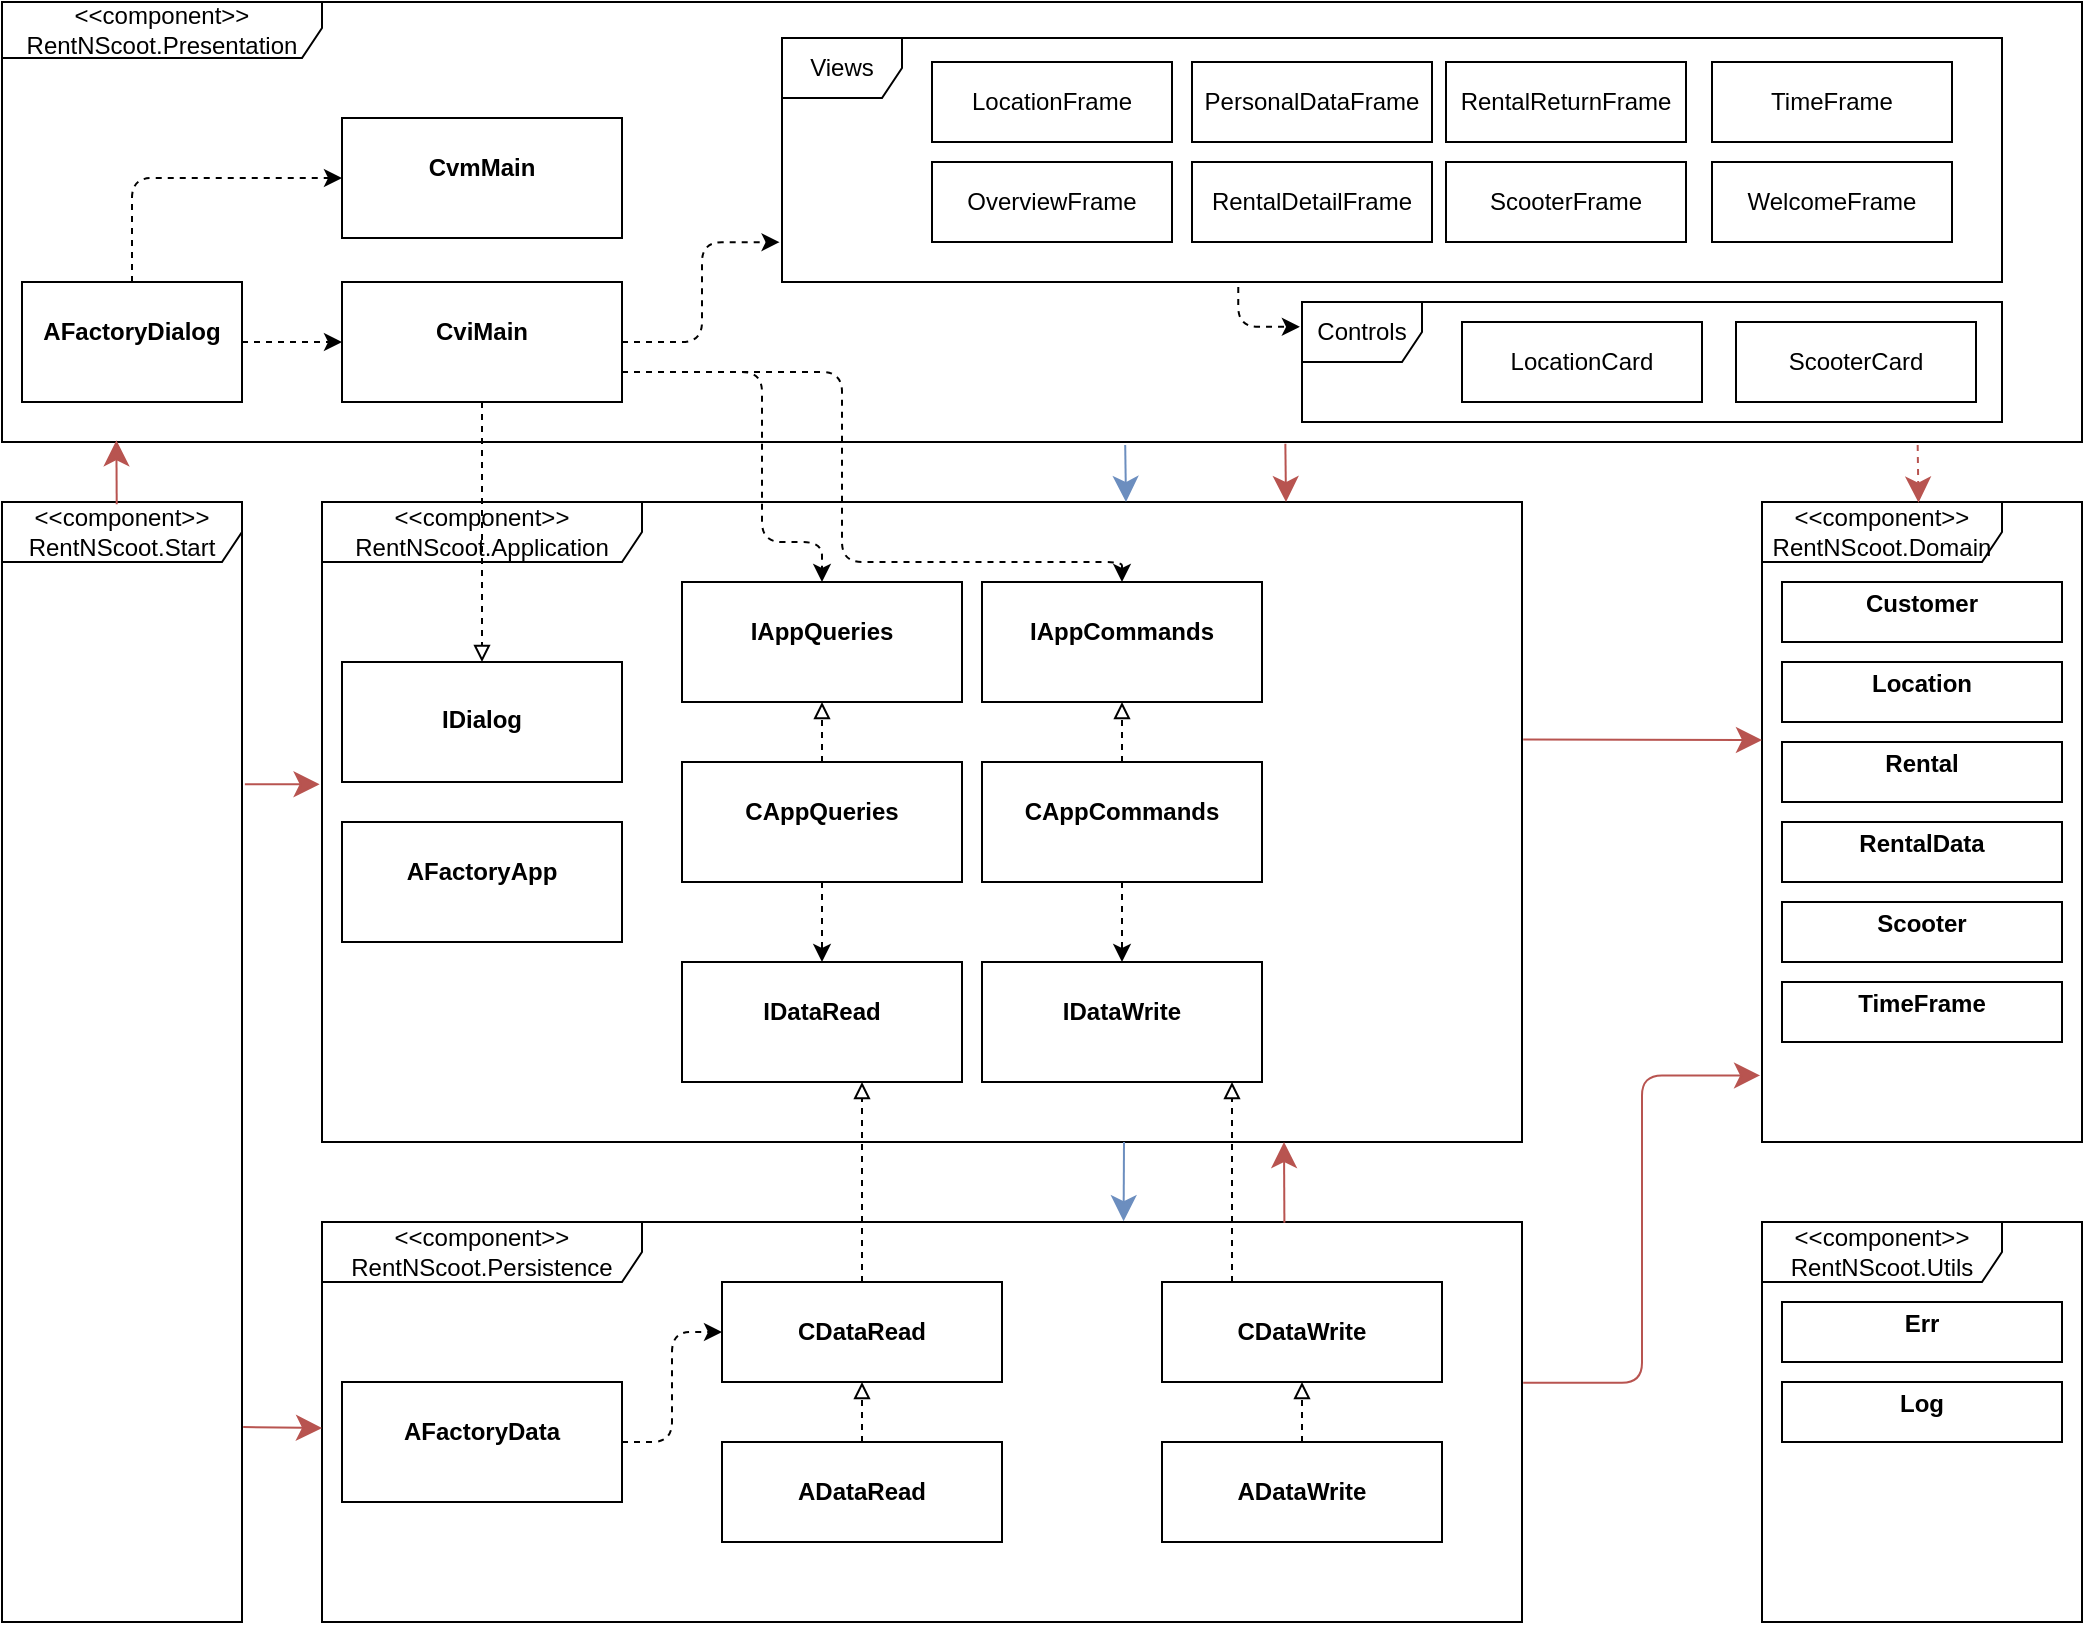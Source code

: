 <mxfile version="16.5.3" type="device"><diagram id="0M3GLfcQ9nDd38CiwLQ_" name="Page-1"><mxGraphModel dx="2377" dy="784" grid="1" gridSize="10" guides="1" tooltips="1" connect="1" arrows="1" fold="1" page="1" pageScale="1" pageWidth="827" pageHeight="1169" math="0" shadow="0"><root><mxCell id="0"/><mxCell id="1" parent="0"/><mxCell id="ZTmEwHEsXduWvkKVWi8_-12" value="&amp;lt;&amp;lt;component&amp;gt;&amp;gt;&lt;br&gt;RentNScoot.Presentation" style="shape=umlFrame;whiteSpace=wrap;html=1;width=160;height=28;" parent="1" vertex="1"><mxGeometry x="-40" y="30" width="1040" height="220" as="geometry"/></mxCell><mxCell id="ZTmEwHEsXduWvkKVWi8_-17" value="&amp;lt;&amp;lt;component&amp;gt;&amp;gt;&lt;br&gt;RentNScoot.Application" style="shape=umlFrame;whiteSpace=wrap;html=1;width=160;height=30;" parent="1" vertex="1"><mxGeometry x="120" y="280" width="600" height="320" as="geometry"/></mxCell><mxCell id="ZTmEwHEsXduWvkKVWi8_-18" value="&amp;lt;&amp;lt;component&amp;gt;&amp;gt;&lt;br&gt;RentNScoot.Domain" style="shape=umlFrame;whiteSpace=wrap;html=1;width=120;height=30;" parent="1" vertex="1"><mxGeometry x="840" y="280" width="160" height="320" as="geometry"/></mxCell><mxCell id="ZTmEwHEsXduWvkKVWi8_-19" value="&amp;lt;&amp;lt;component&amp;gt;&amp;gt;&lt;br&gt;RentNScoot.Persistence" style="shape=umlFrame;whiteSpace=wrap;html=1;width=160;height=30;" parent="1" vertex="1"><mxGeometry x="120" y="640" width="600" height="200" as="geometry"/></mxCell><mxCell id="ZTmEwHEsXduWvkKVWi8_-20" value="&amp;lt;&amp;lt;component&amp;gt;&amp;gt;&lt;br&gt;RentNScoot.Start" style="shape=umlFrame;whiteSpace=wrap;html=1;width=120;height=30;" parent="1" vertex="1"><mxGeometry x="-40" y="280" width="120" height="560" as="geometry"/></mxCell><mxCell id="ZTmEwHEsXduWvkKVWi8_-29" value="&lt;p style=&quot;margin: 0px ; margin-top: 4px ; text-align: center&quot;&gt;&lt;br&gt;&lt;b&gt;CvmMain&lt;/b&gt;&lt;/p&gt;" style="verticalAlign=top;align=left;overflow=fill;fontSize=12;fontFamily=Helvetica;html=1;" parent="1" vertex="1"><mxGeometry x="130" y="88" width="140" height="60" as="geometry"/></mxCell><mxCell id="ZTmEwHEsXduWvkKVWi8_-30" value="&lt;p style=&quot;margin: 0px ; margin-top: 4px ; text-align: center&quot;&gt;&lt;br&gt;&lt;b&gt;CviMain&lt;/b&gt;&lt;/p&gt;" style="verticalAlign=top;align=left;overflow=fill;fontSize=12;fontFamily=Helvetica;html=1;" parent="1" vertex="1"><mxGeometry x="130" y="170" width="140" height="60" as="geometry"/></mxCell><mxCell id="ZTmEwHEsXduWvkKVWi8_-31" value="&lt;p style=&quot;margin: 0px ; margin-top: 4px ; text-align: center&quot;&gt;&lt;br&gt;&lt;b&gt;AFactoryDialog&lt;/b&gt;&lt;/p&gt;" style="verticalAlign=top;align=left;overflow=fill;fontSize=12;fontFamily=Helvetica;html=1;" parent="1" vertex="1"><mxGeometry x="-30" y="170" width="110" height="60" as="geometry"/></mxCell><mxCell id="ZTmEwHEsXduWvkKVWi8_-32" value="&lt;p style=&quot;margin: 0px ; margin-top: 4px ; text-align: center&quot;&gt;&lt;b&gt;&lt;br&gt;&lt;/b&gt;&lt;/p&gt;&lt;p style=&quot;margin: 0px ; margin-top: 4px ; text-align: center&quot;&gt;&lt;b&gt;IDialog&lt;/b&gt;&lt;/p&gt;" style="verticalAlign=top;align=left;overflow=fill;fontSize=12;fontFamily=Helvetica;html=1;" parent="1" vertex="1"><mxGeometry x="130" y="360" width="140" height="60" as="geometry"/></mxCell><mxCell id="ZTmEwHEsXduWvkKVWi8_-33" value="&lt;p style=&quot;margin: 0px ; margin-top: 4px ; text-align: center&quot;&gt;&lt;br&gt;&lt;b&gt;AFactoryApp&lt;/b&gt;&lt;/p&gt;" style="verticalAlign=top;align=left;overflow=fill;fontSize=12;fontFamily=Helvetica;html=1;" parent="1" vertex="1"><mxGeometry x="130" y="440" width="140" height="60" as="geometry"/></mxCell><mxCell id="ZTmEwHEsXduWvkKVWi8_-34" value="&lt;p style=&quot;margin: 0px ; margin-top: 4px ; text-align: center&quot;&gt;&lt;br&gt;&lt;b&gt;IAppQueries&lt;/b&gt;&lt;/p&gt;" style="verticalAlign=top;align=left;overflow=fill;fontSize=12;fontFamily=Helvetica;html=1;" parent="1" vertex="1"><mxGeometry x="300" y="320" width="140" height="60" as="geometry"/></mxCell><mxCell id="ZTmEwHEsXduWvkKVWi8_-35" value="&lt;p style=&quot;margin: 0px ; margin-top: 4px ; text-align: center&quot;&gt;&lt;br&gt;&lt;b&gt;CAppQueries&lt;/b&gt;&lt;/p&gt;" style="verticalAlign=top;align=left;overflow=fill;fontSize=12;fontFamily=Helvetica;html=1;" parent="1" vertex="1"><mxGeometry x="300" y="410" width="140" height="60" as="geometry"/></mxCell><mxCell id="ZTmEwHEsXduWvkKVWi8_-36" value="&lt;p style=&quot;margin: 0px ; margin-top: 4px ; text-align: center&quot;&gt;&lt;br&gt;&lt;b&gt;IDataRead&lt;/b&gt;&lt;/p&gt;" style="verticalAlign=top;align=left;overflow=fill;fontSize=12;fontFamily=Helvetica;html=1;" parent="1" vertex="1"><mxGeometry x="300" y="510" width="140" height="60" as="geometry"/></mxCell><mxCell id="ZTmEwHEsXduWvkKVWi8_-37" value="&lt;p style=&quot;margin: 0px ; margin-top: 4px ; text-align: center&quot;&gt;&lt;br&gt;&lt;b&gt;IAppCommands&lt;/b&gt;&lt;/p&gt;" style="verticalAlign=top;align=left;overflow=fill;fontSize=12;fontFamily=Helvetica;html=1;" parent="1" vertex="1"><mxGeometry x="450" y="320" width="140" height="60" as="geometry"/></mxCell><mxCell id="ZTmEwHEsXduWvkKVWi8_-38" value="&lt;p style=&quot;margin: 0px ; margin-top: 4px ; text-align: center&quot;&gt;&lt;br&gt;&lt;b&gt;CAppCommands&lt;/b&gt;&lt;/p&gt;" style="verticalAlign=top;align=left;overflow=fill;fontSize=12;fontFamily=Helvetica;html=1;" parent="1" vertex="1"><mxGeometry x="450" y="410" width="140" height="60" as="geometry"/></mxCell><mxCell id="ZTmEwHEsXduWvkKVWi8_-39" value="&lt;p style=&quot;margin: 0px ; margin-top: 4px ; text-align: center&quot;&gt;&lt;br&gt;&lt;b&gt;IDataWrite&lt;/b&gt;&lt;/p&gt;" style="verticalAlign=top;align=left;overflow=fill;fontSize=12;fontFamily=Helvetica;html=1;" parent="1" vertex="1"><mxGeometry x="450" y="510" width="140" height="60" as="geometry"/></mxCell><mxCell id="ZTmEwHEsXduWvkKVWi8_-40" value="&lt;p style=&quot;margin: 0px ; margin-top: 4px ; text-align: center&quot;&gt;&lt;br&gt;&lt;b&gt;AFactoryData&lt;/b&gt;&lt;/p&gt;" style="verticalAlign=top;align=left;overflow=fill;fontSize=12;fontFamily=Helvetica;html=1;" parent="1" vertex="1"><mxGeometry x="130" y="720" width="140" height="60" as="geometry"/></mxCell><mxCell id="ZTmEwHEsXduWvkKVWi8_-42" value="&lt;p style=&quot;margin: 0px ; margin-top: 4px ; text-align: center&quot;&gt;&lt;br&gt;&lt;b&gt;CDataWrite&lt;/b&gt;&lt;/p&gt;" style="verticalAlign=top;align=left;overflow=fill;fontSize=12;fontFamily=Helvetica;html=1;" parent="1" vertex="1"><mxGeometry x="540" y="670" width="140" height="50" as="geometry"/></mxCell><mxCell id="ZTmEwHEsXduWvkKVWi8_-43" value="&lt;p style=&quot;margin: 0px ; margin-top: 4px ; text-align: center&quot;&gt;&lt;b&gt;Customer&lt;/b&gt;&lt;/p&gt;" style="verticalAlign=top;align=left;overflow=fill;fontSize=12;fontFamily=Helvetica;html=1;" parent="1" vertex="1"><mxGeometry x="850" y="320" width="140" height="30" as="geometry"/></mxCell><mxCell id="ZTmEwHEsXduWvkKVWi8_-44" value="&lt;p style=&quot;margin: 0px ; margin-top: 4px ; text-align: center&quot;&gt;&lt;br&gt;&lt;b&gt;CDataRead&lt;/b&gt;&lt;/p&gt;" style="verticalAlign=top;align=left;overflow=fill;fontSize=12;fontFamily=Helvetica;html=1;" parent="1" vertex="1"><mxGeometry x="320" y="670" width="140" height="50" as="geometry"/></mxCell><mxCell id="ZTmEwHEsXduWvkKVWi8_-45" value="" style="endArrow=classic;html=1;entryX=0;entryY=0.5;entryDx=0;entryDy=0;dashed=1;exitX=1;exitY=0.5;exitDx=0;exitDy=0;" parent="1" source="ZTmEwHEsXduWvkKVWi8_-31" target="ZTmEwHEsXduWvkKVWi8_-30" edge="1"><mxGeometry width="50" height="50" relative="1" as="geometry"><mxPoint x="150" y="200" as="sourcePoint"/><mxPoint x="300" y="198" as="targetPoint"/></mxGeometry></mxCell><mxCell id="ZTmEwHEsXduWvkKVWi8_-58" value="" style="endArrow=classic;html=1;exitX=0.478;exitY=0.002;exitDx=0;exitDy=0;exitPerimeter=0;entryX=0.055;entryY=0.996;entryDx=0;entryDy=0;entryPerimeter=0;fillColor=#f8cecc;strokeColor=#b85450;targetPerimeterSpacing=0;endSize=10;startSize=10;" parent="1" source="ZTmEwHEsXduWvkKVWi8_-20" edge="1" target="ZTmEwHEsXduWvkKVWi8_-12"><mxGeometry width="50" height="50" relative="1" as="geometry"><mxPoint x="40" y="180" as="sourcePoint"/><mxPoint x="119" y="107" as="targetPoint"/></mxGeometry></mxCell><mxCell id="ZTmEwHEsXduWvkKVWi8_-59" value="" style="endArrow=classic;html=1;exitX=1.012;exitY=0.252;exitDx=0;exitDy=0;exitPerimeter=0;entryX=-0.002;entryY=0.441;entryDx=0;entryDy=0;entryPerimeter=0;fillColor=#f8cecc;strokeColor=#b85450;endSize=10;startSize=10;" parent="1" source="ZTmEwHEsXduWvkKVWi8_-20" target="ZTmEwHEsXduWvkKVWi8_-17" edge="1"><mxGeometry width="50" height="50" relative="1" as="geometry"><mxPoint x="90" y="450" as="sourcePoint"/><mxPoint x="140" y="400" as="targetPoint"/></mxGeometry></mxCell><mxCell id="ZTmEwHEsXduWvkKVWi8_-60" value="" style="endArrow=classic;html=1;entryX=0;entryY=0.515;entryDx=0;entryDy=0;entryPerimeter=0;exitX=1.005;exitY=0.826;exitDx=0;exitDy=0;exitPerimeter=0;fillColor=#f8cecc;strokeColor=#b85450;endSize=10;startSize=10;" parent="1" source="ZTmEwHEsXduWvkKVWi8_-20" target="ZTmEwHEsXduWvkKVWi8_-19" edge="1"><mxGeometry width="50" height="50" relative="1" as="geometry"><mxPoint x="70" y="790" as="sourcePoint"/><mxPoint x="120" y="740" as="targetPoint"/></mxGeometry></mxCell><mxCell id="yRXNWoVtXuLTPetoc0zK-1" value="&lt;p style=&quot;margin: 0px ; margin-top: 4px ; text-align: center&quot;&gt;&lt;b&gt;Location&lt;/b&gt;&lt;/p&gt;" style="verticalAlign=top;align=left;overflow=fill;fontSize=12;fontFamily=Helvetica;html=1;" vertex="1" parent="1"><mxGeometry x="850" y="360" width="140" height="30" as="geometry"/></mxCell><mxCell id="yRXNWoVtXuLTPetoc0zK-2" value="&lt;p style=&quot;margin: 0px ; margin-top: 4px ; text-align: center&quot;&gt;&lt;b&gt;Rental&lt;/b&gt;&lt;/p&gt;" style="verticalAlign=top;align=left;overflow=fill;fontSize=12;fontFamily=Helvetica;html=1;" vertex="1" parent="1"><mxGeometry x="850" y="400" width="140" height="30" as="geometry"/></mxCell><mxCell id="yRXNWoVtXuLTPetoc0zK-3" value="&lt;p style=&quot;margin: 0px ; margin-top: 4px ; text-align: center&quot;&gt;&lt;b&gt;RentalData&lt;/b&gt;&lt;/p&gt;" style="verticalAlign=top;align=left;overflow=fill;fontSize=12;fontFamily=Helvetica;html=1;" vertex="1" parent="1"><mxGeometry x="850" y="440" width="140" height="30" as="geometry"/></mxCell><mxCell id="yRXNWoVtXuLTPetoc0zK-4" value="&lt;p style=&quot;margin: 0px ; margin-top: 4px ; text-align: center&quot;&gt;&lt;b&gt;Scooter&lt;/b&gt;&lt;/p&gt;" style="verticalAlign=top;align=left;overflow=fill;fontSize=12;fontFamily=Helvetica;html=1;" vertex="1" parent="1"><mxGeometry x="850" y="480" width="140" height="30" as="geometry"/></mxCell><mxCell id="yRXNWoVtXuLTPetoc0zK-6" value="Views" style="shape=umlFrame;whiteSpace=wrap;html=1;" vertex="1" parent="1"><mxGeometry x="350" y="48" width="610" height="122" as="geometry"/></mxCell><mxCell id="yRXNWoVtXuLTPetoc0zK-7" value="RentalReturnFrame" style="rounded=0;whiteSpace=wrap;html=1;" vertex="1" parent="1"><mxGeometry x="682" y="60" width="120" height="40" as="geometry"/></mxCell><mxCell id="yRXNWoVtXuLTPetoc0zK-8" value="LocationFrame" style="rounded=0;whiteSpace=wrap;html=1;" vertex="1" parent="1"><mxGeometry x="425" y="60" width="120" height="40" as="geometry"/></mxCell><mxCell id="yRXNWoVtXuLTPetoc0zK-9" value="OverviewFrame" style="rounded=0;whiteSpace=wrap;html=1;" vertex="1" parent="1"><mxGeometry x="425" y="110" width="120" height="40" as="geometry"/></mxCell><mxCell id="yRXNWoVtXuLTPetoc0zK-10" value="PersonalDataFrame" style="rounded=0;whiteSpace=wrap;html=1;" vertex="1" parent="1"><mxGeometry x="555" y="60" width="120" height="40" as="geometry"/></mxCell><mxCell id="yRXNWoVtXuLTPetoc0zK-11" value="RentalDetailFrame" style="rounded=0;whiteSpace=wrap;html=1;" vertex="1" parent="1"><mxGeometry x="555" y="110" width="120" height="40" as="geometry"/></mxCell><mxCell id="yRXNWoVtXuLTPetoc0zK-13" value="ScooterFrame" style="rounded=0;whiteSpace=wrap;html=1;" vertex="1" parent="1"><mxGeometry x="682" y="110" width="120" height="40" as="geometry"/></mxCell><mxCell id="yRXNWoVtXuLTPetoc0zK-14" value="TimeFrame" style="rounded=0;whiteSpace=wrap;html=1;" vertex="1" parent="1"><mxGeometry x="815" y="60" width="120" height="40" as="geometry"/></mxCell><mxCell id="yRXNWoVtXuLTPetoc0zK-15" value="WelcomeFrame" style="rounded=0;whiteSpace=wrap;html=1;" vertex="1" parent="1"><mxGeometry x="815" y="110" width="120" height="40" as="geometry"/></mxCell><mxCell id="yRXNWoVtXuLTPetoc0zK-16" value="&lt;p style=&quot;margin: 0px ; margin-top: 4px ; text-align: center&quot;&gt;&lt;b&gt;TimeFrame&lt;/b&gt;&lt;/p&gt;" style="verticalAlign=top;align=left;overflow=fill;fontSize=12;fontFamily=Helvetica;html=1;" vertex="1" parent="1"><mxGeometry x="850" y="520" width="140" height="30" as="geometry"/></mxCell><mxCell id="yRXNWoVtXuLTPetoc0zK-17" value="&amp;lt;&amp;lt;component&amp;gt;&amp;gt;&lt;br&gt;RentNScoot.Utils" style="shape=umlFrame;whiteSpace=wrap;html=1;width=120;height=30;" vertex="1" parent="1"><mxGeometry x="840" y="640" width="160" height="200" as="geometry"/></mxCell><mxCell id="yRXNWoVtXuLTPetoc0zK-18" value="&lt;p style=&quot;margin: 0px ; margin-top: 4px ; text-align: center&quot;&gt;&lt;br&gt;&lt;b&gt;ADataRead&lt;/b&gt;&lt;/p&gt;" style="verticalAlign=top;align=left;overflow=fill;fontSize=12;fontFamily=Helvetica;html=1;" vertex="1" parent="1"><mxGeometry x="320" y="750" width="140" height="50" as="geometry"/></mxCell><mxCell id="yRXNWoVtXuLTPetoc0zK-19" value="&lt;p style=&quot;margin: 0px ; margin-top: 4px ; text-align: center&quot;&gt;&lt;br&gt;&lt;b&gt;ADataWrite&lt;/b&gt;&lt;/p&gt;" style="verticalAlign=top;align=left;overflow=fill;fontSize=12;fontFamily=Helvetica;html=1;" vertex="1" parent="1"><mxGeometry x="540" y="750" width="140" height="50" as="geometry"/></mxCell><mxCell id="yRXNWoVtXuLTPetoc0zK-21" value="&lt;p style=&quot;margin: 0px ; margin-top: 4px ; text-align: center&quot;&gt;&lt;b&gt;Err&lt;/b&gt;&lt;/p&gt;" style="verticalAlign=top;align=left;overflow=fill;fontSize=12;fontFamily=Helvetica;html=1;" vertex="1" parent="1"><mxGeometry x="850" y="680" width="140" height="30" as="geometry"/></mxCell><mxCell id="yRXNWoVtXuLTPetoc0zK-22" value="&lt;p style=&quot;margin: 0px ; margin-top: 4px ; text-align: center&quot;&gt;&lt;b&gt;Log&lt;/b&gt;&lt;/p&gt;" style="verticalAlign=top;align=left;overflow=fill;fontSize=12;fontFamily=Helvetica;html=1;" vertex="1" parent="1"><mxGeometry x="850" y="720" width="140" height="30" as="geometry"/></mxCell><mxCell id="yRXNWoVtXuLTPetoc0zK-26" value="" style="endArrow=classic;html=1;dashed=1;exitX=1;exitY=0.5;exitDx=0;exitDy=0;entryX=-0.002;entryY=0.837;entryDx=0;entryDy=0;entryPerimeter=0;edgeStyle=orthogonalEdgeStyle;" edge="1" parent="1" source="ZTmEwHEsXduWvkKVWi8_-30" target="yRXNWoVtXuLTPetoc0zK-6"><mxGeometry width="50" height="50" relative="1" as="geometry"><mxPoint x="130" y="118" as="sourcePoint"/><mxPoint x="200" y="210" as="targetPoint"/></mxGeometry></mxCell><mxCell id="yRXNWoVtXuLTPetoc0zK-27" value="" style="endArrow=classic;html=1;exitX=0.617;exitY=1.004;exitDx=0;exitDy=0;exitPerimeter=0;fillColor=#f8cecc;strokeColor=#b85450;targetPerimeterSpacing=0;endSize=10;startSize=10;" edge="1" parent="1" source="ZTmEwHEsXduWvkKVWi8_-12"><mxGeometry width="50" height="50" relative="1" as="geometry"><mxPoint x="27.36" y="291.12" as="sourcePoint"/><mxPoint x="602" y="280" as="targetPoint"/></mxGeometry></mxCell><mxCell id="yRXNWoVtXuLTPetoc0zK-28" value="" style="endArrow=classic;html=1;exitX=0.802;exitY=0.002;exitDx=0;exitDy=0;exitPerimeter=0;fillColor=#f8cecc;strokeColor=#b85450;targetPerimeterSpacing=0;endSize=10;startSize=10;" edge="1" parent="1" source="ZTmEwHEsXduWvkKVWi8_-19"><mxGeometry width="50" height="50" relative="1" as="geometry"><mxPoint x="611.68" y="260.88" as="sourcePoint"/><mxPoint x="601" y="600" as="targetPoint"/></mxGeometry></mxCell><mxCell id="yRXNWoVtXuLTPetoc0zK-29" value="" style="endArrow=classic;html=1;exitX=0.54;exitY=1.007;exitDx=0;exitDy=0;exitPerimeter=0;fillColor=#dae8fc;strokeColor=#6c8ebf;targetPerimeterSpacing=0;endSize=10;startSize=10;" edge="1" parent="1" source="ZTmEwHEsXduWvkKVWi8_-12"><mxGeometry width="50" height="50" relative="1" as="geometry"><mxPoint x="611.68" y="260.88" as="sourcePoint"/><mxPoint x="522" y="280" as="targetPoint"/></mxGeometry></mxCell><mxCell id="yRXNWoVtXuLTPetoc0zK-30" value="" style="endArrow=classic;html=1;fillColor=#dae8fc;strokeColor=#6c8ebf;targetPerimeterSpacing=0;endSize=10;startSize=10;entryX=0.668;entryY=-0.002;entryDx=0;entryDy=0;entryPerimeter=0;" edge="1" parent="1" target="ZTmEwHEsXduWvkKVWi8_-19"><mxGeometry width="50" height="50" relative="1" as="geometry"><mxPoint x="521" y="600" as="sourcePoint"/><mxPoint x="532" y="290" as="targetPoint"/></mxGeometry></mxCell><mxCell id="yRXNWoVtXuLTPetoc0zK-31" value="" style="endArrow=classic;html=1;exitX=1.001;exitY=0.371;exitDx=0;exitDy=0;exitPerimeter=0;fillColor=#f8cecc;strokeColor=#b85450;targetPerimeterSpacing=0;endSize=10;startSize=10;" edge="1" parent="1" source="ZTmEwHEsXduWvkKVWi8_-17"><mxGeometry width="50" height="50" relative="1" as="geometry"><mxPoint x="611.68" y="260.88" as="sourcePoint"/><mxPoint x="840" y="399" as="targetPoint"/></mxGeometry></mxCell><mxCell id="yRXNWoVtXuLTPetoc0zK-32" value="" style="endArrow=classic;html=1;exitX=1.001;exitY=0.402;exitDx=0;exitDy=0;exitPerimeter=0;fillColor=#f8cecc;strokeColor=#b85450;targetPerimeterSpacing=0;endSize=10;startSize=10;entryX=-0.006;entryY=0.896;entryDx=0;entryDy=0;entryPerimeter=0;edgeStyle=orthogonalEdgeStyle;" edge="1" parent="1" source="ZTmEwHEsXduWvkKVWi8_-19" target="ZTmEwHEsXduWvkKVWi8_-18"><mxGeometry width="50" height="50" relative="1" as="geometry"><mxPoint x="730.6" y="408.72" as="sourcePoint"/><mxPoint x="850" y="409" as="targetPoint"/></mxGeometry></mxCell><mxCell id="yRXNWoVtXuLTPetoc0zK-33" value="" style="endArrow=classic;html=1;exitX=0.921;exitY=1.007;exitDx=0;exitDy=0;exitPerimeter=0;fillColor=#f8cecc;strokeColor=#b85450;targetPerimeterSpacing=0;endSize=10;startSize=10;entryX=0.489;entryY=0.001;entryDx=0;entryDy=0;entryPerimeter=0;dashed=1;" edge="1" parent="1" source="ZTmEwHEsXduWvkKVWi8_-12" target="ZTmEwHEsXduWvkKVWi8_-18"><mxGeometry width="50" height="50" relative="1" as="geometry"><mxPoint x="730.6" y="408.72" as="sourcePoint"/><mxPoint x="850" y="409" as="targetPoint"/></mxGeometry></mxCell><mxCell id="yRXNWoVtXuLTPetoc0zK-34" value="" style="endArrow=block;html=1;dashed=1;exitX=0.5;exitY=1;exitDx=0;exitDy=0;endFill=0;" edge="1" parent="1" source="ZTmEwHEsXduWvkKVWi8_-30" target="ZTmEwHEsXduWvkKVWi8_-32"><mxGeometry width="50" height="50" relative="1" as="geometry"><mxPoint x="280" y="210" as="sourcePoint"/><mxPoint x="408.88" y="210.334" as="targetPoint"/></mxGeometry></mxCell><mxCell id="yRXNWoVtXuLTPetoc0zK-35" value="" style="endArrow=classic;html=1;dashed=1;exitX=1;exitY=0.75;exitDx=0;exitDy=0;edgeStyle=orthogonalEdgeStyle;entryX=0.5;entryY=0;entryDx=0;entryDy=0;" edge="1" parent="1" source="ZTmEwHEsXduWvkKVWi8_-30" target="ZTmEwHEsXduWvkKVWi8_-34"><mxGeometry width="50" height="50" relative="1" as="geometry"><mxPoint x="290" y="220" as="sourcePoint"/><mxPoint x="418.88" y="220.334" as="targetPoint"/><Array as="points"><mxPoint x="340" y="215"/><mxPoint x="340" y="300"/><mxPoint x="370" y="300"/></Array></mxGeometry></mxCell><mxCell id="yRXNWoVtXuLTPetoc0zK-36" value="" style="endArrow=classic;html=1;dashed=1;exitX=1;exitY=0.75;exitDx=0;exitDy=0;entryX=0.5;entryY=0;entryDx=0;entryDy=0;edgeStyle=orthogonalEdgeStyle;" edge="1" parent="1" source="ZTmEwHEsXduWvkKVWi8_-30" target="ZTmEwHEsXduWvkKVWi8_-37"><mxGeometry width="50" height="50" relative="1" as="geometry"><mxPoint x="300" y="230" as="sourcePoint"/><mxPoint x="428.88" y="230.334" as="targetPoint"/><Array as="points"><mxPoint x="380" y="215"/><mxPoint x="380" y="310"/><mxPoint x="520" y="310"/></Array></mxGeometry></mxCell><mxCell id="yRXNWoVtXuLTPetoc0zK-37" value="" style="endArrow=classic;html=1;entryX=0;entryY=0.5;entryDx=0;entryDy=0;dashed=1;exitX=0.5;exitY=0;exitDx=0;exitDy=0;edgeStyle=orthogonalEdgeStyle;" edge="1" parent="1" source="ZTmEwHEsXduWvkKVWi8_-31" target="ZTmEwHEsXduWvkKVWi8_-29"><mxGeometry width="50" height="50" relative="1" as="geometry"><mxPoint x="90" y="210" as="sourcePoint"/><mxPoint x="140" y="210" as="targetPoint"/></mxGeometry></mxCell><mxCell id="yRXNWoVtXuLTPetoc0zK-39" value="" style="endArrow=classic;html=1;dashed=1;exitX=0.5;exitY=1;exitDx=0;exitDy=0;entryX=0.5;entryY=0;entryDx=0;entryDy=0;" edge="1" parent="1" source="ZTmEwHEsXduWvkKVWi8_-35" target="ZTmEwHEsXduWvkKVWi8_-36"><mxGeometry width="50" height="50" relative="1" as="geometry"><mxPoint x="280" y="210" as="sourcePoint"/><mxPoint x="408.88" y="210.334" as="targetPoint"/></mxGeometry></mxCell><mxCell id="yRXNWoVtXuLTPetoc0zK-40" value="" style="endArrow=classic;html=1;dashed=1;exitX=0.5;exitY=1;exitDx=0;exitDy=0;entryX=0.5;entryY=0;entryDx=0;entryDy=0;" edge="1" parent="1" source="ZTmEwHEsXduWvkKVWi8_-38" target="ZTmEwHEsXduWvkKVWi8_-39"><mxGeometry width="50" height="50" relative="1" as="geometry"><mxPoint x="380" y="470" as="sourcePoint"/><mxPoint x="380" y="510" as="targetPoint"/></mxGeometry></mxCell><mxCell id="yRXNWoVtXuLTPetoc0zK-41" value="" style="endArrow=block;html=1;dashed=1;exitX=0.5;exitY=0;exitDx=0;exitDy=0;endFill=0;entryX=0.5;entryY=1;entryDx=0;entryDy=0;" edge="1" parent="1" source="ZTmEwHEsXduWvkKVWi8_-35" target="ZTmEwHEsXduWvkKVWi8_-34"><mxGeometry width="50" height="50" relative="1" as="geometry"><mxPoint x="210" y="240" as="sourcePoint"/><mxPoint x="210" y="370" as="targetPoint"/></mxGeometry></mxCell><mxCell id="yRXNWoVtXuLTPetoc0zK-42" value="" style="endArrow=block;html=1;dashed=1;exitX=0.5;exitY=0;exitDx=0;exitDy=0;endFill=0;entryX=0.5;entryY=1;entryDx=0;entryDy=0;" edge="1" parent="1" source="ZTmEwHEsXduWvkKVWi8_-38" target="ZTmEwHEsXduWvkKVWi8_-37"><mxGeometry width="50" height="50" relative="1" as="geometry"><mxPoint x="380" y="420" as="sourcePoint"/><mxPoint x="380" y="390" as="targetPoint"/></mxGeometry></mxCell><mxCell id="yRXNWoVtXuLTPetoc0zK-43" value="" style="endArrow=block;html=1;dashed=1;exitX=0.5;exitY=0;exitDx=0;exitDy=0;endFill=0;" edge="1" parent="1" source="ZTmEwHEsXduWvkKVWi8_-44"><mxGeometry width="50" height="50" relative="1" as="geometry"><mxPoint x="380" y="420" as="sourcePoint"/><mxPoint x="390" y="570" as="targetPoint"/></mxGeometry></mxCell><mxCell id="yRXNWoVtXuLTPetoc0zK-44" value="" style="endArrow=block;html=1;dashed=1;exitX=0.25;exitY=0;exitDx=0;exitDy=0;endFill=0;" edge="1" parent="1" source="ZTmEwHEsXduWvkKVWi8_-42"><mxGeometry width="50" height="50" relative="1" as="geometry"><mxPoint x="400" y="680" as="sourcePoint"/><mxPoint x="575" y="570" as="targetPoint"/></mxGeometry></mxCell><mxCell id="yRXNWoVtXuLTPetoc0zK-45" value="Controls" style="shape=umlFrame;whiteSpace=wrap;html=1;" vertex="1" parent="1"><mxGeometry x="610" y="180" width="350" height="60" as="geometry"/></mxCell><mxCell id="yRXNWoVtXuLTPetoc0zK-46" value="LocationCard" style="rounded=0;whiteSpace=wrap;html=1;" vertex="1" parent="1"><mxGeometry x="690" y="190" width="120" height="40" as="geometry"/></mxCell><mxCell id="yRXNWoVtXuLTPetoc0zK-47" value="ScooterCard" style="rounded=0;whiteSpace=wrap;html=1;" vertex="1" parent="1"><mxGeometry x="827" y="190" width="120" height="40" as="geometry"/></mxCell><mxCell id="yRXNWoVtXuLTPetoc0zK-48" value="" style="endArrow=classic;html=1;dashed=1;exitX=0.374;exitY=1.02;exitDx=0;exitDy=0;entryX=-0.003;entryY=0.207;entryDx=0;entryDy=0;entryPerimeter=0;exitPerimeter=0;edgeStyle=orthogonalEdgeStyle;" edge="1" parent="1" source="yRXNWoVtXuLTPetoc0zK-6" target="yRXNWoVtXuLTPetoc0zK-45"><mxGeometry width="50" height="50" relative="1" as="geometry"><mxPoint x="280" y="210" as="sourcePoint"/><mxPoint x="358.78" y="160.114" as="targetPoint"/></mxGeometry></mxCell><mxCell id="yRXNWoVtXuLTPetoc0zK-49" value="" style="endArrow=classic;html=1;dashed=1;exitX=1;exitY=0.5;exitDx=0;exitDy=0;endFill=1;entryX=0;entryY=0.5;entryDx=0;entryDy=0;edgeStyle=orthogonalEdgeStyle;" edge="1" parent="1" source="ZTmEwHEsXduWvkKVWi8_-40" target="ZTmEwHEsXduWvkKVWi8_-44"><mxGeometry width="50" height="50" relative="1" as="geometry"><mxPoint x="400" y="680" as="sourcePoint"/><mxPoint x="400" y="580" as="targetPoint"/></mxGeometry></mxCell><mxCell id="yRXNWoVtXuLTPetoc0zK-50" value="" style="endArrow=block;html=1;dashed=1;exitX=0.5;exitY=0;exitDx=0;exitDy=0;endFill=0;entryX=0.5;entryY=1;entryDx=0;entryDy=0;" edge="1" parent="1" source="yRXNWoVtXuLTPetoc0zK-18" target="ZTmEwHEsXduWvkKVWi8_-44"><mxGeometry width="50" height="50" relative="1" as="geometry"><mxPoint x="400" y="680" as="sourcePoint"/><mxPoint x="400" y="580" as="targetPoint"/></mxGeometry></mxCell><mxCell id="yRXNWoVtXuLTPetoc0zK-51" value="" style="endArrow=block;html=1;dashed=1;exitX=0.5;exitY=0;exitDx=0;exitDy=0;endFill=0;entryX=0.5;entryY=1;entryDx=0;entryDy=0;" edge="1" parent="1" source="yRXNWoVtXuLTPetoc0zK-19" target="ZTmEwHEsXduWvkKVWi8_-42"><mxGeometry width="50" height="50" relative="1" as="geometry"><mxPoint x="400" y="760" as="sourcePoint"/><mxPoint x="400" y="730" as="targetPoint"/></mxGeometry></mxCell></root></mxGraphModel></diagram></mxfile>